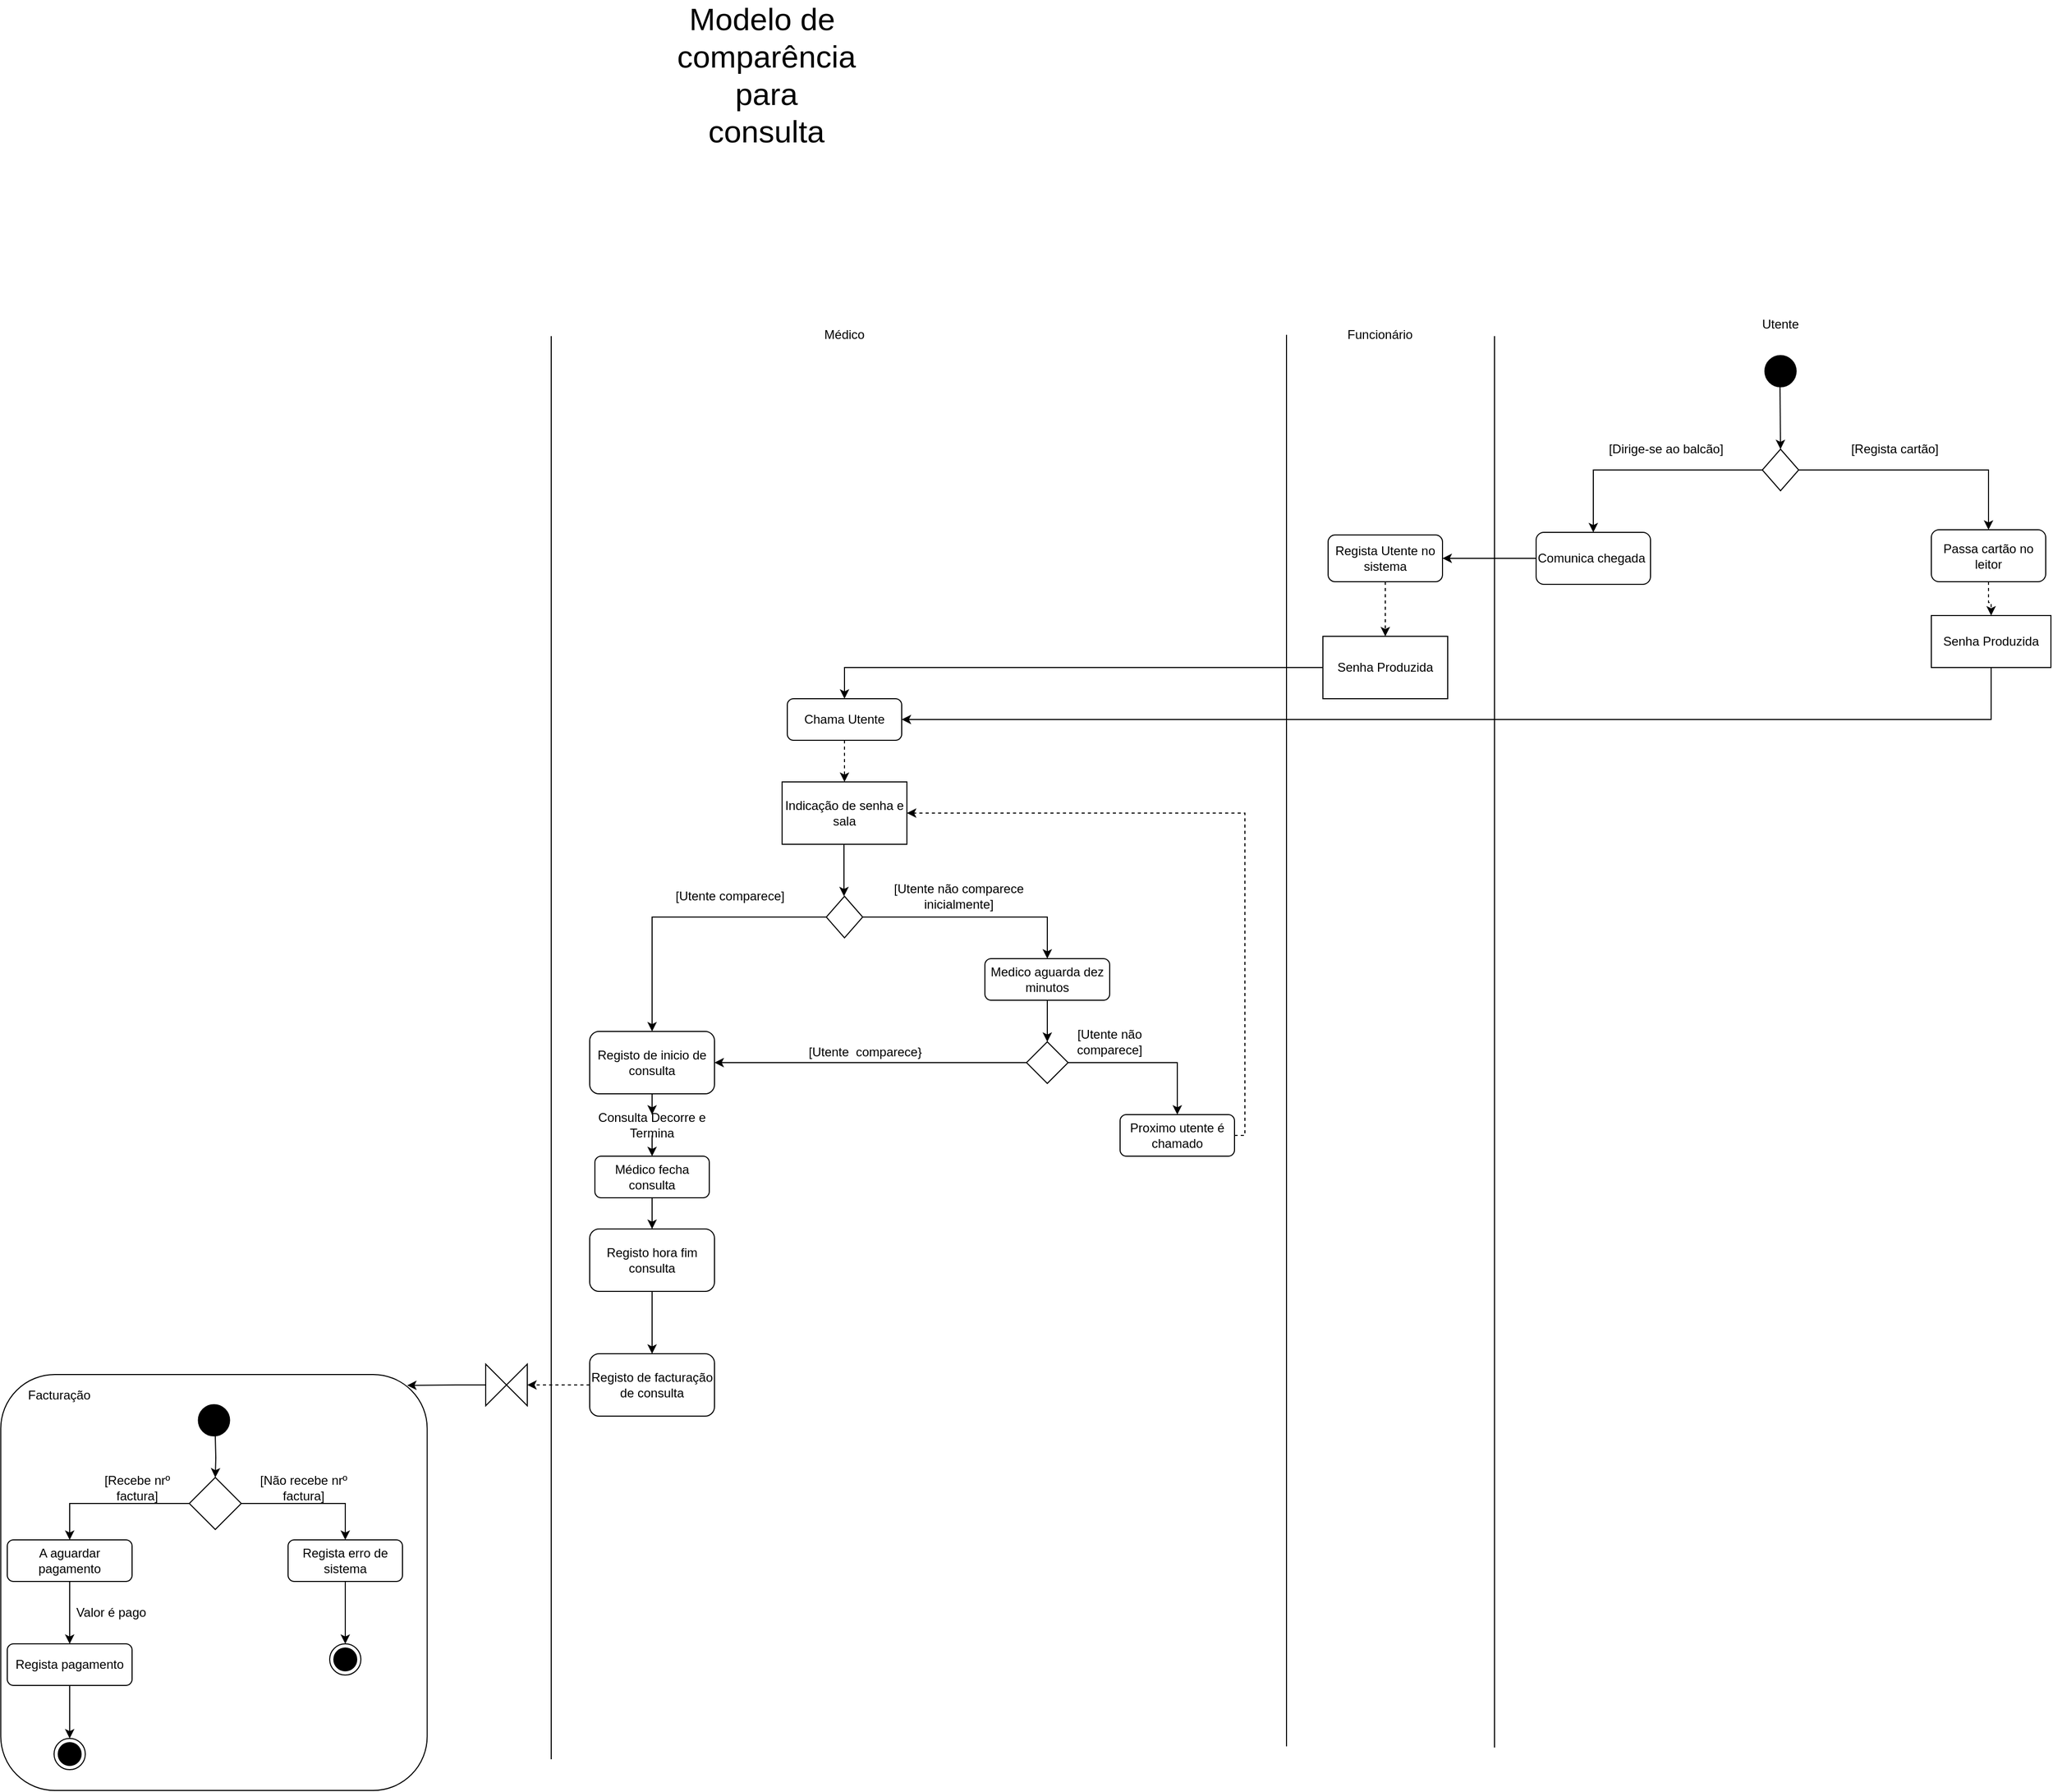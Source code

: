 <mxfile version="14.2.7" type="device"><diagram id="EcMf11oh7ab-3Mdb8-pB" name="Page-1"><mxGraphModel dx="3060" dy="1656" grid="1" gridSize="10" guides="1" tooltips="1" connect="1" arrows="1" fold="1" page="1" pageScale="1" pageWidth="827" pageHeight="1169" math="0" shadow="0"><root><mxCell id="0"/><mxCell id="1" parent="0"/><mxCell id="9Eos9uaa94-bCBMGDwYV-28" value="" style="rounded=1;whiteSpace=wrap;html=1;fillColor=none;arcSize=13;" parent="1" vertex="1"><mxGeometry x="-1356.25" y="1110" width="410" height="400" as="geometry"/></mxCell><mxCell id="OnpER1oF3NzPkExg98YN-1" value="" style="ellipse;whiteSpace=wrap;html=1;aspect=fixed;fillColor=#000000;" parent="1" vertex="1"><mxGeometry x="340" y="130" width="30" height="30" as="geometry"/></mxCell><mxCell id="OnpER1oF3NzPkExg98YN-2" value="Utente" style="text;html=1;strokeColor=none;fillColor=none;align=center;verticalAlign=middle;whiteSpace=wrap;rounded=0;" parent="1" vertex="1"><mxGeometry x="335" y="90" width="40" height="20" as="geometry"/></mxCell><mxCell id="OnpER1oF3NzPkExg98YN-3" value="Modelo de&amp;nbsp;&lt;br&gt;comparência para consulta" style="text;html=1;strokeColor=none;fillColor=none;align=center;verticalAlign=middle;whiteSpace=wrap;rounded=0;fontSize=30;" parent="1" vertex="1"><mxGeometry x="-640" y="-150" width="40" height="20" as="geometry"/></mxCell><mxCell id="OnpER1oF3NzPkExg98YN-4" value="" style="endArrow=classic;html=1;entryX=0.5;entryY=0;entryDx=0;entryDy=0;" parent="1" target="OnpER1oF3NzPkExg98YN-7" edge="1"><mxGeometry width="50" height="50" relative="1" as="geometry"><mxPoint x="354.5" y="160" as="sourcePoint"/><mxPoint x="354.5" y="210" as="targetPoint"/></mxGeometry></mxCell><mxCell id="OnpER1oF3NzPkExg98YN-8" style="edgeStyle=orthogonalEdgeStyle;rounded=0;orthogonalLoop=1;jettySize=auto;html=1;entryX=0.5;entryY=0;entryDx=0;entryDy=0;" parent="1" source="OnpER1oF3NzPkExg98YN-7" target="OnpER1oF3NzPkExg98YN-13" edge="1"><mxGeometry relative="1" as="geometry"><mxPoint x="170" y="290" as="targetPoint"/></mxGeometry></mxCell><mxCell id="OnpER1oF3NzPkExg98YN-10" style="edgeStyle=orthogonalEdgeStyle;rounded=0;orthogonalLoop=1;jettySize=auto;html=1;entryX=0.5;entryY=0;entryDx=0;entryDy=0;" parent="1" source="OnpER1oF3NzPkExg98YN-7" target="OnpER1oF3NzPkExg98YN-16" edge="1"><mxGeometry relative="1" as="geometry"><mxPoint x="560" y="290" as="targetPoint"/></mxGeometry></mxCell><mxCell id="OnpER1oF3NzPkExg98YN-7" value="" style="rhombus;whiteSpace=wrap;html=1;fillColor=#FFFFFF;" parent="1" vertex="1"><mxGeometry x="337.5" y="220" width="35" height="40" as="geometry"/></mxCell><mxCell id="OnpER1oF3NzPkExg98YN-9" value="[Dirige-se ao balcão]" style="text;html=1;strokeColor=none;fillColor=none;align=center;verticalAlign=middle;whiteSpace=wrap;rounded=0;" parent="1" vertex="1"><mxGeometry x="180" y="210" width="130" height="20" as="geometry"/></mxCell><mxCell id="OnpER1oF3NzPkExg98YN-12" value="[Regista cartão]" style="text;html=1;strokeColor=none;fillColor=none;align=center;verticalAlign=middle;whiteSpace=wrap;rounded=0;" parent="1" vertex="1"><mxGeometry x="400" y="210" width="130" height="20" as="geometry"/></mxCell><mxCell id="OnpER1oF3NzPkExg98YN-14" style="edgeStyle=orthogonalEdgeStyle;rounded=0;orthogonalLoop=1;jettySize=auto;html=1;entryX=1;entryY=0.5;entryDx=0;entryDy=0;" parent="1" source="OnpER1oF3NzPkExg98YN-13" target="OnpER1oF3NzPkExg98YN-15" edge="1"><mxGeometry relative="1" as="geometry"><mxPoint x="10" y="325" as="targetPoint"/></mxGeometry></mxCell><mxCell id="OnpER1oF3NzPkExg98YN-13" value="Comunica chegada&amp;nbsp;" style="rounded=1;whiteSpace=wrap;html=1;fillColor=#FFFFFF;" parent="1" vertex="1"><mxGeometry x="120" y="300" width="110" height="50" as="geometry"/></mxCell><mxCell id="OnpER1oF3NzPkExg98YN-26" style="edgeStyle=orthogonalEdgeStyle;rounded=0;orthogonalLoop=1;jettySize=auto;html=1;entryX=0.5;entryY=0;entryDx=0;entryDy=0;exitX=0;exitY=0.5;exitDx=0;exitDy=0;" parent="1" source="OHCcOhXSoLe-EAbliuYU-2" target="OnpER1oF3NzPkExg98YN-25" edge="1"><mxGeometry relative="1" as="geometry"/></mxCell><mxCell id="OHCcOhXSoLe-EAbliuYU-3" value="" style="edgeStyle=orthogonalEdgeStyle;rounded=0;orthogonalLoop=1;jettySize=auto;html=1;dashed=1;" parent="1" source="OnpER1oF3NzPkExg98YN-15" target="OHCcOhXSoLe-EAbliuYU-2" edge="1"><mxGeometry relative="1" as="geometry"/></mxCell><mxCell id="OnpER1oF3NzPkExg98YN-15" value="Regista Utente no sistema" style="rounded=1;whiteSpace=wrap;html=1;fillColor=#FFFFFF;" parent="1" vertex="1"><mxGeometry x="-80" y="302.5" width="110" height="45" as="geometry"/></mxCell><mxCell id="OnpER1oF3NzPkExg98YN-18" style="edgeStyle=orthogonalEdgeStyle;rounded=0;orthogonalLoop=1;jettySize=auto;html=1;dashed=1;" parent="1" source="OnpER1oF3NzPkExg98YN-16" target="OnpER1oF3NzPkExg98YN-21" edge="1"><mxGeometry relative="1" as="geometry"><mxPoint x="550" y="400" as="targetPoint"/></mxGeometry></mxCell><mxCell id="OnpER1oF3NzPkExg98YN-16" value="Passa cartão no leitor" style="rounded=1;whiteSpace=wrap;html=1;fillColor=#FFFFFF;" parent="1" vertex="1"><mxGeometry x="500" y="297.5" width="110" height="50" as="geometry"/></mxCell><mxCell id="OnpER1oF3NzPkExg98YN-28" style="edgeStyle=orthogonalEdgeStyle;rounded=0;orthogonalLoop=1;jettySize=auto;html=1;entryX=1;entryY=0.5;entryDx=0;entryDy=0;" parent="1" source="OnpER1oF3NzPkExg98YN-21" target="OnpER1oF3NzPkExg98YN-25" edge="1"><mxGeometry relative="1" as="geometry"><Array as="points"><mxPoint x="558" y="480"/></Array></mxGeometry></mxCell><mxCell id="OnpER1oF3NzPkExg98YN-21" value="Senha Produzida" style="rounded=0;whiteSpace=wrap;html=1;" parent="1" vertex="1"><mxGeometry x="500" y="380" width="115" height="50" as="geometry"/></mxCell><mxCell id="OnpER1oF3NzPkExg98YN-37" style="edgeStyle=orthogonalEdgeStyle;rounded=0;orthogonalLoop=1;jettySize=auto;html=1;dashed=1;" parent="1" source="OnpER1oF3NzPkExg98YN-25" target="OnpER1oF3NzPkExg98YN-38" edge="1"><mxGeometry relative="1" as="geometry"><mxPoint x="-545" y="560" as="targetPoint"/></mxGeometry></mxCell><mxCell id="OnpER1oF3NzPkExg98YN-25" value="Chama Utente" style="rounded=1;whiteSpace=wrap;html=1;" parent="1" vertex="1"><mxGeometry x="-600" y="460" width="110" height="40" as="geometry"/></mxCell><mxCell id="OnpER1oF3NzPkExg98YN-38" value="Indicação de senha e sala" style="rounded=0;whiteSpace=wrap;html=1;" parent="1" vertex="1"><mxGeometry x="-605" y="540" width="120" height="60" as="geometry"/></mxCell><mxCell id="OnpER1oF3NzPkExg98YN-40" value="Registo de inicio de consulta" style="rounded=1;whiteSpace=wrap;html=1;" parent="1" vertex="1"><mxGeometry x="-790" y="780" width="120" height="60" as="geometry"/></mxCell><mxCell id="OnpER1oF3NzPkExg98YN-41" value="" style="endArrow=classic;html=1;" parent="1" edge="1"><mxGeometry width="50" height="50" relative="1" as="geometry"><mxPoint x="-545.5" y="600.0" as="sourcePoint"/><mxPoint x="-545.5" y="650.0" as="targetPoint"/></mxGeometry></mxCell><mxCell id="OnpER1oF3NzPkExg98YN-42" style="edgeStyle=orthogonalEdgeStyle;rounded=0;orthogonalLoop=1;jettySize=auto;html=1;entryX=0.5;entryY=0;entryDx=0;entryDy=0;" parent="1" source="OnpER1oF3NzPkExg98YN-44" target="OnpER1oF3NzPkExg98YN-40" edge="1"><mxGeometry relative="1" as="geometry"><mxPoint x="-730" y="760" as="targetPoint"/></mxGeometry></mxCell><mxCell id="OnpER1oF3NzPkExg98YN-43" style="edgeStyle=orthogonalEdgeStyle;rounded=0;orthogonalLoop=1;jettySize=auto;html=1;" parent="1" source="OnpER1oF3NzPkExg98YN-44" target="OnpER1oF3NzPkExg98YN-49" edge="1"><mxGeometry relative="1" as="geometry"><mxPoint x="-340" y="720.0" as="targetPoint"/></mxGeometry></mxCell><mxCell id="OnpER1oF3NzPkExg98YN-44" value="" style="rhombus;whiteSpace=wrap;html=1;fillColor=#FFFFFF;" parent="1" vertex="1"><mxGeometry x="-562.5" y="650" width="35" height="40" as="geometry"/></mxCell><mxCell id="OnpER1oF3NzPkExg98YN-45" value="[Utente comparece]" style="text;html=1;strokeColor=none;fillColor=none;align=center;verticalAlign=middle;whiteSpace=wrap;rounded=0;" parent="1" vertex="1"><mxGeometry x="-720" y="640" width="130" height="20" as="geometry"/></mxCell><mxCell id="OnpER1oF3NzPkExg98YN-46" value="[Utente não comparece inicialmente]" style="text;html=1;strokeColor=none;fillColor=none;align=center;verticalAlign=middle;whiteSpace=wrap;rounded=0;" parent="1" vertex="1"><mxGeometry x="-500" y="640" width="130" height="20" as="geometry"/></mxCell><mxCell id="OnpER1oF3NzPkExg98YN-50" style="edgeStyle=orthogonalEdgeStyle;rounded=0;orthogonalLoop=1;jettySize=auto;html=1;" parent="1" source="OnpER1oF3NzPkExg98YN-49" target="OnpER1oF3NzPkExg98YN-51" edge="1"><mxGeometry relative="1" as="geometry"><mxPoint x="-350" y="790" as="targetPoint"/></mxGeometry></mxCell><mxCell id="OnpER1oF3NzPkExg98YN-49" value="Medico aguarda dez minutos" style="rounded=1;whiteSpace=wrap;html=1;" parent="1" vertex="1"><mxGeometry x="-410" y="710" width="120" height="40" as="geometry"/></mxCell><mxCell id="OnpER1oF3NzPkExg98YN-52" style="edgeStyle=orthogonalEdgeStyle;rounded=0;orthogonalLoop=1;jettySize=auto;html=1;entryX=1;entryY=0.5;entryDx=0;entryDy=0;" parent="1" source="OnpER1oF3NzPkExg98YN-51" target="OnpER1oF3NzPkExg98YN-40" edge="1"><mxGeometry relative="1" as="geometry"/></mxCell><mxCell id="OnpER1oF3NzPkExg98YN-68" style="edgeStyle=orthogonalEdgeStyle;rounded=0;orthogonalLoop=1;jettySize=auto;html=1;" parent="1" source="OnpER1oF3NzPkExg98YN-51" target="OnpER1oF3NzPkExg98YN-69" edge="1"><mxGeometry relative="1" as="geometry"><mxPoint x="-240" y="860" as="targetPoint"/></mxGeometry></mxCell><mxCell id="OnpER1oF3NzPkExg98YN-51" value="" style="rhombus;whiteSpace=wrap;html=1;" parent="1" vertex="1"><mxGeometry x="-370" y="790" width="40" height="40" as="geometry"/></mxCell><mxCell id="OnpER1oF3NzPkExg98YN-53" value="[Utente&amp;nbsp; comparece}" style="text;html=1;strokeColor=none;fillColor=none;align=center;verticalAlign=middle;whiteSpace=wrap;rounded=0;" parent="1" vertex="1"><mxGeometry x="-590" y="790" width="130" height="20" as="geometry"/></mxCell><mxCell id="OnpER1oF3NzPkExg98YN-56" value="[Utente não comparece]" style="text;html=1;strokeColor=none;fillColor=none;align=center;verticalAlign=middle;whiteSpace=wrap;rounded=0;" parent="1" vertex="1"><mxGeometry x="-340" y="780" width="100" height="20" as="geometry"/></mxCell><mxCell id="OnpER1oF3NzPkExg98YN-75" style="edgeStyle=orthogonalEdgeStyle;rounded=0;orthogonalLoop=1;jettySize=auto;html=1;exitX=0.5;exitY=1;exitDx=0;exitDy=0;entryX=0.5;entryY=0;entryDx=0;entryDy=0;" parent="1" source="OnpER1oF3NzPkExg98YN-60" target="OnpER1oF3NzPkExg98YN-73" edge="1"><mxGeometry relative="1" as="geometry"/></mxCell><mxCell id="OnpER1oF3NzPkExg98YN-60" value="Consulta Decorre e Termina" style="text;html=1;strokeColor=none;fillColor=none;align=center;verticalAlign=middle;whiteSpace=wrap;rounded=0;" parent="1" vertex="1"><mxGeometry x="-790" y="860" width="120" height="20" as="geometry"/></mxCell><mxCell id="OnpER1oF3NzPkExg98YN-61" style="edgeStyle=orthogonalEdgeStyle;rounded=0;orthogonalLoop=1;jettySize=auto;html=1;exitX=0.5;exitY=1;exitDx=0;exitDy=0;" parent="1" source="OnpER1oF3NzPkExg98YN-40" target="OnpER1oF3NzPkExg98YN-60" edge="1"><mxGeometry relative="1" as="geometry"><mxPoint x="-730.333" y="910" as="targetPoint"/><mxPoint x="-730" y="840" as="sourcePoint"/></mxGeometry></mxCell><mxCell id="9Eos9uaa94-bCBMGDwYV-6" value="" style="edgeStyle=orthogonalEdgeStyle;rounded=0;orthogonalLoop=1;jettySize=auto;html=1;" parent="1" source="OnpER1oF3NzPkExg98YN-62" target="9Eos9uaa94-bCBMGDwYV-5" edge="1"><mxGeometry relative="1" as="geometry"/></mxCell><mxCell id="OnpER1oF3NzPkExg98YN-62" value="Registo hora fim consulta" style="rounded=1;whiteSpace=wrap;html=1;" parent="1" vertex="1"><mxGeometry x="-790.003" y="970" width="120" height="60" as="geometry"/></mxCell><mxCell id="9Eos9uaa94-bCBMGDwYV-1" style="edgeStyle=orthogonalEdgeStyle;rounded=0;orthogonalLoop=1;jettySize=auto;html=1;entryX=1;entryY=0.5;entryDx=0;entryDy=0;dashed=1;" parent="1" source="OnpER1oF3NzPkExg98YN-69" target="OnpER1oF3NzPkExg98YN-38" edge="1"><mxGeometry relative="1" as="geometry"><Array as="points"><mxPoint x="-160" y="880"/><mxPoint x="-160" y="570"/></Array></mxGeometry></mxCell><mxCell id="OnpER1oF3NzPkExg98YN-69" value="Proximo utente é chamado" style="rounded=1;whiteSpace=wrap;html=1;" parent="1" vertex="1"><mxGeometry x="-280" y="860" width="110" height="40" as="geometry"/></mxCell><mxCell id="9Eos9uaa94-bCBMGDwYV-4" style="edgeStyle=orthogonalEdgeStyle;rounded=0;orthogonalLoop=1;jettySize=auto;html=1;entryX=0.5;entryY=0;entryDx=0;entryDy=0;" parent="1" source="OnpER1oF3NzPkExg98YN-73" target="OnpER1oF3NzPkExg98YN-62" edge="1"><mxGeometry relative="1" as="geometry"/></mxCell><mxCell id="OnpER1oF3NzPkExg98YN-73" value="Médico fecha consulta" style="rounded=1;whiteSpace=wrap;html=1;" parent="1" vertex="1"><mxGeometry x="-785" y="900" width="110" height="40" as="geometry"/></mxCell><mxCell id="9Eos9uaa94-bCBMGDwYV-8" value="" style="edgeStyle=orthogonalEdgeStyle;rounded=0;orthogonalLoop=1;jettySize=auto;html=1;" parent="1" target="9Eos9uaa94-bCBMGDwYV-7" edge="1"><mxGeometry relative="1" as="geometry"><mxPoint x="-1150.003" y="1169" as="sourcePoint"/></mxGeometry></mxCell><mxCell id="9Eos9uaa94-bCBMGDwYV-46" style="edgeStyle=orthogonalEdgeStyle;rounded=0;orthogonalLoop=1;jettySize=auto;html=1;fontSize=12;dashed=1;entryX=0.5;entryY=0;entryDx=0;entryDy=0;" parent="1" source="9Eos9uaa94-bCBMGDwYV-5" target="UPhZT9o0gp5XPM1-H7F0-2" edge="1"><mxGeometry relative="1" as="geometry"><mxPoint x="-880" y="1070" as="targetPoint"/></mxGeometry></mxCell><mxCell id="9Eos9uaa94-bCBMGDwYV-5" value="Registo de facturação de consulta" style="whiteSpace=wrap;html=1;rounded=1;" parent="1" vertex="1"><mxGeometry x="-790.003" y="1090" width="120" height="60" as="geometry"/></mxCell><mxCell id="9Eos9uaa94-bCBMGDwYV-9" style="edgeStyle=orthogonalEdgeStyle;rounded=0;orthogonalLoop=1;jettySize=auto;html=1;" parent="1" source="9Eos9uaa94-bCBMGDwYV-7" target="9Eos9uaa94-bCBMGDwYV-14" edge="1"><mxGeometry relative="1" as="geometry"><mxPoint x="-1020" y="1259" as="targetPoint"/><Array as="points"><mxPoint x="-1025" y="1234"/></Array></mxGeometry></mxCell><mxCell id="9Eos9uaa94-bCBMGDwYV-10" style="edgeStyle=orthogonalEdgeStyle;rounded=0;orthogonalLoop=1;jettySize=auto;html=1;" parent="1" source="9Eos9uaa94-bCBMGDwYV-7" target="9Eos9uaa94-bCBMGDwYV-15" edge="1"><mxGeometry relative="1" as="geometry"><mxPoint x="-1290" y="1269" as="targetPoint"/><Array as="points"><mxPoint x="-1290" y="1234"/></Array></mxGeometry></mxCell><mxCell id="9Eos9uaa94-bCBMGDwYV-7" value="" style="rhombus;whiteSpace=wrap;html=1;rounded=1;arcSize=0;" parent="1" vertex="1"><mxGeometry x="-1175" y="1209" width="50" height="50" as="geometry"/></mxCell><mxCell id="9Eos9uaa94-bCBMGDwYV-12" value="[Não recebe nrº factura]" style="text;html=1;strokeColor=none;fillColor=none;align=center;verticalAlign=middle;whiteSpace=wrap;rounded=0;" parent="1" vertex="1"><mxGeometry x="-1110" y="1209" width="90" height="20" as="geometry"/></mxCell><mxCell id="9Eos9uaa94-bCBMGDwYV-13" value="[Recebe nrº factura]" style="text;html=1;strokeColor=none;fillColor=none;align=center;verticalAlign=middle;whiteSpace=wrap;rounded=0;" parent="1" vertex="1"><mxGeometry x="-1270" y="1209" width="90" height="20" as="geometry"/></mxCell><mxCell id="OHCcOhXSoLe-EAbliuYU-8" value="" style="edgeStyle=orthogonalEdgeStyle;rounded=0;orthogonalLoop=1;jettySize=auto;html=1;" parent="1" source="9Eos9uaa94-bCBMGDwYV-14" target="9Eos9uaa94-bCBMGDwYV-21" edge="1"><mxGeometry relative="1" as="geometry"/></mxCell><mxCell id="9Eos9uaa94-bCBMGDwYV-14" value="Regista erro de sistema" style="rounded=1;whiteSpace=wrap;html=1;" parent="1" vertex="1"><mxGeometry x="-1080" y="1269" width="110" height="40" as="geometry"/></mxCell><mxCell id="9Eos9uaa94-bCBMGDwYV-23" style="edgeStyle=orthogonalEdgeStyle;rounded=0;orthogonalLoop=1;jettySize=auto;html=1;" parent="1" source="9Eos9uaa94-bCBMGDwYV-15" target="9Eos9uaa94-bCBMGDwYV-27" edge="1"><mxGeometry relative="1" as="geometry"><mxPoint x="-1290" y="1379" as="targetPoint"/></mxGeometry></mxCell><mxCell id="9Eos9uaa94-bCBMGDwYV-15" value="A aguardar pagamento" style="rounded=1;whiteSpace=wrap;html=1;" parent="1" vertex="1"><mxGeometry x="-1350" y="1269" width="120" height="40" as="geometry"/></mxCell><mxCell id="9Eos9uaa94-bCBMGDwYV-21" value="" style="ellipse;html=1;shape=endState;fillColor=#000000;" parent="1" vertex="1"><mxGeometry x="-1040" y="1369" width="30" height="30" as="geometry"/></mxCell><mxCell id="9Eos9uaa94-bCBMGDwYV-26" value="Valor é pago" style="text;html=1;strokeColor=none;fillColor=none;align=center;verticalAlign=middle;whiteSpace=wrap;rounded=0;" parent="1" vertex="1"><mxGeometry x="-1290" y="1329" width="80" height="20" as="geometry"/></mxCell><mxCell id="UPhZT9o0gp5XPM1-H7F0-1" style="edgeStyle=orthogonalEdgeStyle;rounded=0;orthogonalLoop=1;jettySize=auto;html=1;exitX=0.5;exitY=1;exitDx=0;exitDy=0;entryX=0.5;entryY=0;entryDx=0;entryDy=0;" parent="1" source="9Eos9uaa94-bCBMGDwYV-27" target="9Eos9uaa94-bCBMGDwYV-38" edge="1"><mxGeometry relative="1" as="geometry"/></mxCell><mxCell id="9Eos9uaa94-bCBMGDwYV-27" value="Regista pagamento" style="rounded=1;whiteSpace=wrap;html=1;" parent="1" vertex="1"><mxGeometry x="-1350" y="1369" width="120" height="40" as="geometry"/></mxCell><mxCell id="9Eos9uaa94-bCBMGDwYV-30" value="Funcionário" style="text;html=1;strokeColor=none;fillColor=none;align=center;verticalAlign=middle;whiteSpace=wrap;rounded=0;" parent="1" vertex="1"><mxGeometry x="-50" y="100" width="40" height="20" as="geometry"/></mxCell><mxCell id="9Eos9uaa94-bCBMGDwYV-32" value="Médico" style="text;html=1;strokeColor=none;fillColor=none;align=center;verticalAlign=middle;whiteSpace=wrap;rounded=0;" parent="1" vertex="1"><mxGeometry x="-565" y="100" width="40" height="20" as="geometry"/></mxCell><mxCell id="9Eos9uaa94-bCBMGDwYV-35" value="" style="endArrow=none;html=1;" parent="1" edge="1"><mxGeometry width="50" height="50" relative="1" as="geometry"><mxPoint x="-120" y="1467.597" as="sourcePoint"/><mxPoint x="-120" y="110" as="targetPoint"/></mxGeometry></mxCell><mxCell id="9Eos9uaa94-bCBMGDwYV-36" value="" style="endArrow=none;html=1;" parent="1" edge="1"><mxGeometry width="50" height="50" relative="1" as="geometry"><mxPoint x="80" y="1468.797" as="sourcePoint"/><mxPoint x="80" y="111.2" as="targetPoint"/></mxGeometry></mxCell><mxCell id="9Eos9uaa94-bCBMGDwYV-38" value="" style="ellipse;html=1;shape=endState;fillColor=#000000;" parent="1" vertex="1"><mxGeometry x="-1305" y="1460" width="30" height="30" as="geometry"/></mxCell><mxCell id="9Eos9uaa94-bCBMGDwYV-42" value="" style="ellipse;whiteSpace=wrap;html=1;fontSize=30;fillColor=#000000;" parent="1" vertex="1"><mxGeometry x="-1166.25" y="1139" width="30" height="30" as="geometry"/></mxCell><mxCell id="9Eos9uaa94-bCBMGDwYV-43" value="Facturação" style="text;html=1;strokeColor=none;fillColor=none;align=center;verticalAlign=middle;whiteSpace=wrap;rounded=0;fontSize=12;" parent="1" vertex="1"><mxGeometry x="-1320" y="1120" width="40" height="20" as="geometry"/></mxCell><mxCell id="9Eos9uaa94-bCBMGDwYV-45" value="" style="endArrow=none;html=1;" parent="1" edge="1"><mxGeometry width="50" height="50" relative="1" as="geometry"><mxPoint x="-827" y="1480" as="sourcePoint"/><mxPoint x="-827.0" y="111.2" as="targetPoint"/></mxGeometry></mxCell><mxCell id="OHCcOhXSoLe-EAbliuYU-2" value="Senha Produzida" style="whiteSpace=wrap;html=1;rounded=1;fillColor=#FFFFFF;arcSize=0;" parent="1" vertex="1"><mxGeometry x="-85" y="400" width="120" height="60" as="geometry"/></mxCell><mxCell id="UPhZT9o0gp5XPM1-H7F0-4" style="edgeStyle=orthogonalEdgeStyle;rounded=0;orthogonalLoop=1;jettySize=auto;html=1;exitX=0.5;exitY=1;exitDx=0;exitDy=0;entryX=0.953;entryY=0.026;entryDx=0;entryDy=0;entryPerimeter=0;" parent="1" source="UPhZT9o0gp5XPM1-H7F0-2" target="9Eos9uaa94-bCBMGDwYV-28" edge="1"><mxGeometry relative="1" as="geometry"/></mxCell><mxCell id="UPhZT9o0gp5XPM1-H7F0-2" value="" style="shape=collate;whiteSpace=wrap;html=1;rotation=90;" parent="1" vertex="1"><mxGeometry x="-890" y="1100" width="40" height="40" as="geometry"/></mxCell></root></mxGraphModel></diagram></mxfile>